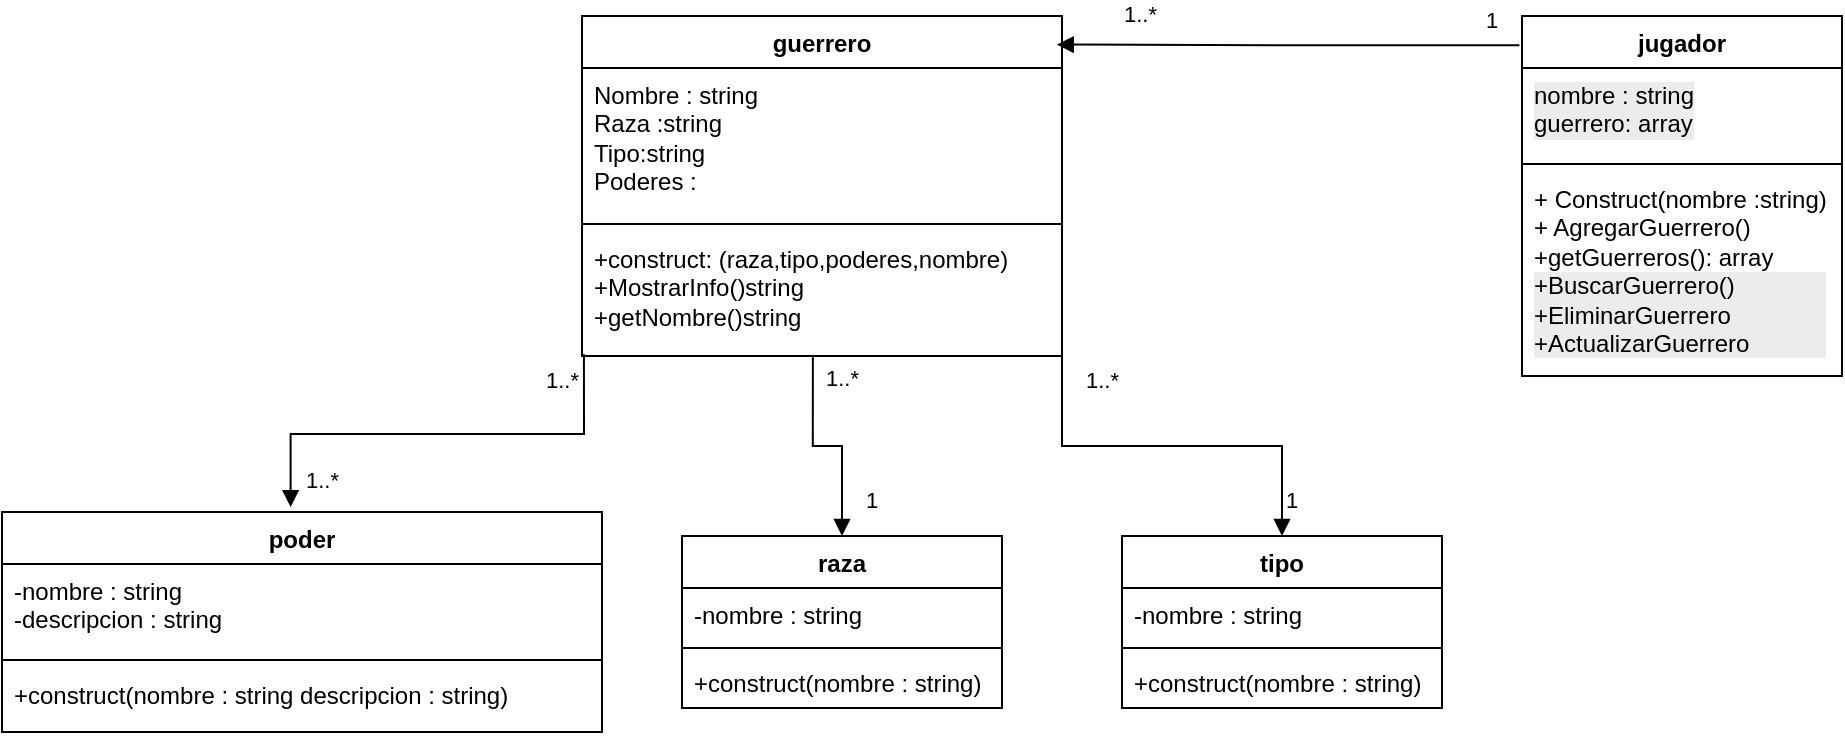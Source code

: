 <mxfile version="26.2.12">
  <diagram name="Página-1" id="JNnilgguQ0t7NZZLP419">
    <mxGraphModel dx="3465" dy="644" grid="1" gridSize="10" guides="1" tooltips="1" connect="1" arrows="1" fold="1" page="1" pageScale="1" pageWidth="2339" pageHeight="3300" math="0" shadow="0">
      <root>
        <mxCell id="0" />
        <mxCell id="1" parent="0" />
        <mxCell id="NCVRY-XY9gnwgcAtdGGM-16" value="jugador" style="swimlane;fontStyle=1;align=center;verticalAlign=top;childLayout=stackLayout;horizontal=1;startSize=26;horizontalStack=0;resizeParent=1;resizeParentMax=0;resizeLast=0;collapsible=1;marginBottom=0;whiteSpace=wrap;html=1;" vertex="1" parent="1">
          <mxGeometry x="730" y="110" width="160" height="180" as="geometry" />
        </mxCell>
        <mxCell id="NCVRY-XY9gnwgcAtdGGM-17" value="&lt;span style=&quot;color: rgb(0, 0, 0); background-color: rgb(236, 236, 236); float: none; display: inline !important;&quot;&gt;nombre : string&lt;/span&gt;&lt;div style=&quot;color: rgb(0, 0, 0); background-color: rgb(236, 236, 236);&quot;&gt;guerrero: array&lt;/div&gt;" style="text;strokeColor=none;fillColor=none;align=left;verticalAlign=top;spacingLeft=4;spacingRight=4;overflow=hidden;rotatable=0;points=[[0,0.5],[1,0.5]];portConstraint=eastwest;whiteSpace=wrap;html=1;" vertex="1" parent="NCVRY-XY9gnwgcAtdGGM-16">
          <mxGeometry y="26" width="160" height="44" as="geometry" />
        </mxCell>
        <mxCell id="NCVRY-XY9gnwgcAtdGGM-18" value="" style="line;strokeWidth=1;fillColor=none;align=left;verticalAlign=middle;spacingTop=-1;spacingLeft=3;spacingRight=3;rotatable=0;labelPosition=right;points=[];portConstraint=eastwest;strokeColor=inherit;" vertex="1" parent="NCVRY-XY9gnwgcAtdGGM-16">
          <mxGeometry y="70" width="160" height="8" as="geometry" />
        </mxCell>
        <mxCell id="NCVRY-XY9gnwgcAtdGGM-19" value="&lt;div&gt;+ Construct(nombre :string)&lt;br&gt;+ AgregarGuerrero()&lt;br style=&quot;color: rgb(0, 0, 0); background-color: rgb(236, 236, 236);&quot;&gt;+getGuerreros(): array&amp;nbsp;&lt;/div&gt;&lt;div&gt;&lt;div style=&quot;color: rgb(0, 0, 0); background-color: rgb(236, 236, 236);&quot;&gt;+BuscarGuerrero()&lt;/div&gt;&lt;div style=&quot;color: rgb(0, 0, 0); background-color: rgb(236, 236, 236);&quot;&gt;+EliminarGuerrero&amp;nbsp;&lt;/div&gt;&lt;div style=&quot;color: rgb(0, 0, 0); background-color: rgb(236, 236, 236);&quot;&gt;+ActualizarGuerrero&lt;/div&gt;&lt;/div&gt;" style="text;strokeColor=none;fillColor=none;align=left;verticalAlign=top;spacingLeft=4;spacingRight=4;overflow=hidden;rotatable=0;points=[[0,0.5],[1,0.5]];portConstraint=eastwest;whiteSpace=wrap;html=1;" vertex="1" parent="NCVRY-XY9gnwgcAtdGGM-16">
          <mxGeometry y="78" width="160" height="102" as="geometry" />
        </mxCell>
        <mxCell id="NCVRY-XY9gnwgcAtdGGM-20" value="guerrero" style="swimlane;fontStyle=1;align=center;verticalAlign=top;childLayout=stackLayout;horizontal=1;startSize=26;horizontalStack=0;resizeParent=1;resizeParentMax=0;resizeLast=0;collapsible=1;marginBottom=0;whiteSpace=wrap;html=1;" vertex="1" parent="1">
          <mxGeometry x="260" y="110" width="240" height="170" as="geometry" />
        </mxCell>
        <mxCell id="NCVRY-XY9gnwgcAtdGGM-21" value="Nombre : string&lt;div&gt;Raza :string&lt;/div&gt;&lt;div&gt;Tipo:string&lt;/div&gt;&lt;div&gt;Poderes :&lt;/div&gt;" style="text;strokeColor=none;fillColor=none;align=left;verticalAlign=top;spacingLeft=4;spacingRight=4;overflow=hidden;rotatable=0;points=[[0,0.5],[1,0.5]];portConstraint=eastwest;whiteSpace=wrap;html=1;" vertex="1" parent="NCVRY-XY9gnwgcAtdGGM-20">
          <mxGeometry y="26" width="240" height="74" as="geometry" />
        </mxCell>
        <mxCell id="NCVRY-XY9gnwgcAtdGGM-22" value="" style="line;strokeWidth=1;fillColor=none;align=left;verticalAlign=middle;spacingTop=-1;spacingLeft=3;spacingRight=3;rotatable=0;labelPosition=right;points=[];portConstraint=eastwest;strokeColor=inherit;" vertex="1" parent="NCVRY-XY9gnwgcAtdGGM-20">
          <mxGeometry y="100" width="240" height="8" as="geometry" />
        </mxCell>
        <mxCell id="NCVRY-XY9gnwgcAtdGGM-23" value="+construct: (raza,tipo,poderes,nombre)&amp;nbsp;&lt;div&gt;+MostrarInfo()string&lt;/div&gt;&lt;div&gt;+getNombre()string&lt;/div&gt;" style="text;strokeColor=none;fillColor=none;align=left;verticalAlign=top;spacingLeft=4;spacingRight=4;overflow=hidden;rotatable=0;points=[[0,0.5],[1,0.5]];portConstraint=eastwest;whiteSpace=wrap;html=1;" vertex="1" parent="NCVRY-XY9gnwgcAtdGGM-20">
          <mxGeometry y="108" width="240" height="62" as="geometry" />
        </mxCell>
        <mxCell id="NCVRY-XY9gnwgcAtdGGM-24" value="raza" style="swimlane;fontStyle=1;align=center;verticalAlign=top;childLayout=stackLayout;horizontal=1;startSize=26;horizontalStack=0;resizeParent=1;resizeParentMax=0;resizeLast=0;collapsible=1;marginBottom=0;whiteSpace=wrap;html=1;" vertex="1" parent="1">
          <mxGeometry x="310" y="370" width="160" height="86" as="geometry" />
        </mxCell>
        <mxCell id="NCVRY-XY9gnwgcAtdGGM-25" value="-nombre : string" style="text;strokeColor=none;fillColor=none;align=left;verticalAlign=top;spacingLeft=4;spacingRight=4;overflow=hidden;rotatable=0;points=[[0,0.5],[1,0.5]];portConstraint=eastwest;whiteSpace=wrap;html=1;" vertex="1" parent="NCVRY-XY9gnwgcAtdGGM-24">
          <mxGeometry y="26" width="160" height="26" as="geometry" />
        </mxCell>
        <mxCell id="NCVRY-XY9gnwgcAtdGGM-26" value="" style="line;strokeWidth=1;fillColor=none;align=left;verticalAlign=middle;spacingTop=-1;spacingLeft=3;spacingRight=3;rotatable=0;labelPosition=right;points=[];portConstraint=eastwest;strokeColor=inherit;" vertex="1" parent="NCVRY-XY9gnwgcAtdGGM-24">
          <mxGeometry y="52" width="160" height="8" as="geometry" />
        </mxCell>
        <mxCell id="NCVRY-XY9gnwgcAtdGGM-27" value="+construct(nombre : string)" style="text;strokeColor=none;fillColor=none;align=left;verticalAlign=top;spacingLeft=4;spacingRight=4;overflow=hidden;rotatable=0;points=[[0,0.5],[1,0.5]];portConstraint=eastwest;whiteSpace=wrap;html=1;" vertex="1" parent="NCVRY-XY9gnwgcAtdGGM-24">
          <mxGeometry y="60" width="160" height="26" as="geometry" />
        </mxCell>
        <mxCell id="NCVRY-XY9gnwgcAtdGGM-28" value="tipo" style="swimlane;fontStyle=1;align=center;verticalAlign=top;childLayout=stackLayout;horizontal=1;startSize=26;horizontalStack=0;resizeParent=1;resizeParentMax=0;resizeLast=0;collapsible=1;marginBottom=0;whiteSpace=wrap;html=1;" vertex="1" parent="1">
          <mxGeometry x="530" y="370" width="160" height="86" as="geometry" />
        </mxCell>
        <mxCell id="NCVRY-XY9gnwgcAtdGGM-29" value="-nombre : string" style="text;strokeColor=none;fillColor=none;align=left;verticalAlign=top;spacingLeft=4;spacingRight=4;overflow=hidden;rotatable=0;points=[[0,0.5],[1,0.5]];portConstraint=eastwest;whiteSpace=wrap;html=1;" vertex="1" parent="NCVRY-XY9gnwgcAtdGGM-28">
          <mxGeometry y="26" width="160" height="26" as="geometry" />
        </mxCell>
        <mxCell id="NCVRY-XY9gnwgcAtdGGM-30" value="" style="line;strokeWidth=1;fillColor=none;align=left;verticalAlign=middle;spacingTop=-1;spacingLeft=3;spacingRight=3;rotatable=0;labelPosition=right;points=[];portConstraint=eastwest;strokeColor=inherit;" vertex="1" parent="NCVRY-XY9gnwgcAtdGGM-28">
          <mxGeometry y="52" width="160" height="8" as="geometry" />
        </mxCell>
        <mxCell id="NCVRY-XY9gnwgcAtdGGM-31" value="+construct(nombre : string)" style="text;strokeColor=none;fillColor=none;align=left;verticalAlign=top;spacingLeft=4;spacingRight=4;overflow=hidden;rotatable=0;points=[[0,0.5],[1,0.5]];portConstraint=eastwest;whiteSpace=wrap;html=1;" vertex="1" parent="NCVRY-XY9gnwgcAtdGGM-28">
          <mxGeometry y="60" width="160" height="26" as="geometry" />
        </mxCell>
        <mxCell id="NCVRY-XY9gnwgcAtdGGM-32" value="poder" style="swimlane;fontStyle=1;align=center;verticalAlign=top;childLayout=stackLayout;horizontal=1;startSize=26;horizontalStack=0;resizeParent=1;resizeParentMax=0;resizeLast=0;collapsible=1;marginBottom=0;whiteSpace=wrap;html=1;" vertex="1" parent="1">
          <mxGeometry x="-30" y="358" width="300" height="110" as="geometry" />
        </mxCell>
        <mxCell id="NCVRY-XY9gnwgcAtdGGM-33" value="-nombre : string&lt;div&gt;-descripcion : string&lt;/div&gt;" style="text;strokeColor=none;fillColor=none;align=left;verticalAlign=top;spacingLeft=4;spacingRight=4;overflow=hidden;rotatable=0;points=[[0,0.5],[1,0.5]];portConstraint=eastwest;whiteSpace=wrap;html=1;" vertex="1" parent="NCVRY-XY9gnwgcAtdGGM-32">
          <mxGeometry y="26" width="300" height="44" as="geometry" />
        </mxCell>
        <mxCell id="NCVRY-XY9gnwgcAtdGGM-34" value="" style="line;strokeWidth=1;fillColor=none;align=left;verticalAlign=middle;spacingTop=-1;spacingLeft=3;spacingRight=3;rotatable=0;labelPosition=right;points=[];portConstraint=eastwest;strokeColor=inherit;" vertex="1" parent="NCVRY-XY9gnwgcAtdGGM-32">
          <mxGeometry y="70" width="300" height="8" as="geometry" />
        </mxCell>
        <mxCell id="NCVRY-XY9gnwgcAtdGGM-35" value="+construct(nombre : string descripcion : string)" style="text;strokeColor=none;fillColor=none;align=left;verticalAlign=top;spacingLeft=4;spacingRight=4;overflow=hidden;rotatable=0;points=[[0,0.5],[1,0.5]];portConstraint=eastwest;whiteSpace=wrap;html=1;" vertex="1" parent="NCVRY-XY9gnwgcAtdGGM-32">
          <mxGeometry y="78" width="300" height="32" as="geometry" />
        </mxCell>
        <mxCell id="NCVRY-XY9gnwgcAtdGGM-38" value="" style="endArrow=block;endFill=1;html=1;edgeStyle=orthogonalEdgeStyle;align=left;verticalAlign=top;rounded=0;entryX=0.989;entryY=0.084;entryDx=0;entryDy=0;entryPerimeter=0;exitX=-0.008;exitY=0.081;exitDx=0;exitDy=0;exitPerimeter=0;" edge="1" parent="1" source="NCVRY-XY9gnwgcAtdGGM-16" target="NCVRY-XY9gnwgcAtdGGM-20">
          <mxGeometry x="-1" relative="1" as="geometry">
            <mxPoint x="710" y="127" as="sourcePoint" />
            <mxPoint x="720" y="200" as="targetPoint" />
          </mxGeometry>
        </mxCell>
        <mxCell id="NCVRY-XY9gnwgcAtdGGM-39" value="1..*" style="edgeLabel;resizable=0;html=1;align=left;verticalAlign=bottom;" connectable="0" vertex="1" parent="NCVRY-XY9gnwgcAtdGGM-38">
          <mxGeometry x="-1" relative="1" as="geometry">
            <mxPoint x="-200" y="-7" as="offset" />
          </mxGeometry>
        </mxCell>
        <mxCell id="NCVRY-XY9gnwgcAtdGGM-40" value="1" style="edgeLabel;resizable=0;html=1;align=left;verticalAlign=bottom;" connectable="0" vertex="1" parent="1">
          <mxGeometry x="710.0" y="120.0" as="geometry" />
        </mxCell>
        <mxCell id="NCVRY-XY9gnwgcAtdGGM-41" value="" style="endArrow=block;endFill=1;html=1;edgeStyle=orthogonalEdgeStyle;align=left;verticalAlign=top;rounded=0;entryX=0.5;entryY=0;entryDx=0;entryDy=0;exitX=0.481;exitY=1.011;exitDx=0;exitDy=0;exitPerimeter=0;" edge="1" parent="1" source="NCVRY-XY9gnwgcAtdGGM-23" target="NCVRY-XY9gnwgcAtdGGM-24">
          <mxGeometry x="-1" relative="1" as="geometry">
            <mxPoint x="350" y="330" as="sourcePoint" />
            <mxPoint x="510" y="330" as="targetPoint" />
          </mxGeometry>
        </mxCell>
        <mxCell id="NCVRY-XY9gnwgcAtdGGM-42" value="1..*" style="edgeLabel;resizable=0;html=1;align=left;verticalAlign=bottom;" connectable="0" vertex="1" parent="NCVRY-XY9gnwgcAtdGGM-41">
          <mxGeometry x="-1" relative="1" as="geometry">
            <mxPoint x="5" y="19" as="offset" />
          </mxGeometry>
        </mxCell>
        <mxCell id="NCVRY-XY9gnwgcAtdGGM-43" value="1" style="edgeLabel;resizable=0;html=1;align=left;verticalAlign=bottom;" connectable="0" vertex="1" parent="1">
          <mxGeometry x="400.0" y="360.002" as="geometry" />
        </mxCell>
        <mxCell id="NCVRY-XY9gnwgcAtdGGM-44" value="" style="endArrow=block;endFill=1;html=1;edgeStyle=orthogonalEdgeStyle;align=left;verticalAlign=top;rounded=0;entryX=0.5;entryY=0;entryDx=0;entryDy=0;exitX=1;exitY=1;exitDx=0;exitDy=0;exitPerimeter=0;" edge="1" parent="1" source="NCVRY-XY9gnwgcAtdGGM-23" target="NCVRY-XY9gnwgcAtdGGM-28">
          <mxGeometry x="-1" relative="1" as="geometry">
            <mxPoint x="510" y="280" as="sourcePoint" />
            <mxPoint x="670" y="300" as="targetPoint" />
          </mxGeometry>
        </mxCell>
        <mxCell id="NCVRY-XY9gnwgcAtdGGM-46" value="1" style="edgeLabel;resizable=0;html=1;align=left;verticalAlign=bottom;" connectable="0" vertex="1" parent="1">
          <mxGeometry x="610" y="360" as="geometry" />
        </mxCell>
        <mxCell id="NCVRY-XY9gnwgcAtdGGM-47" value="1..*" style="edgeLabel;resizable=0;html=1;align=left;verticalAlign=bottom;" connectable="0" vertex="1" parent="1">
          <mxGeometry x="510.0" y="300.002" as="geometry" />
        </mxCell>
        <mxCell id="NCVRY-XY9gnwgcAtdGGM-48" value="" style="endArrow=block;endFill=1;html=1;edgeStyle=orthogonalEdgeStyle;align=left;verticalAlign=top;rounded=0;entryX=0.481;entryY=-0.022;entryDx=0;entryDy=0;entryPerimeter=0;exitX=0.004;exitY=0.986;exitDx=0;exitDy=0;exitPerimeter=0;" edge="1" parent="1" source="NCVRY-XY9gnwgcAtdGGM-23" target="NCVRY-XY9gnwgcAtdGGM-32">
          <mxGeometry x="-1" relative="1" as="geometry">
            <mxPoint x="50" y="290" as="sourcePoint" />
            <mxPoint x="210" y="290" as="targetPoint" />
          </mxGeometry>
        </mxCell>
        <mxCell id="NCVRY-XY9gnwgcAtdGGM-50" value="1..*" style="edgeLabel;resizable=0;html=1;align=left;verticalAlign=bottom;" connectable="0" vertex="1" parent="1">
          <mxGeometry x="240.0" y="300.002" as="geometry" />
        </mxCell>
        <mxCell id="NCVRY-XY9gnwgcAtdGGM-51" value="1..*" style="edgeLabel;resizable=0;html=1;align=left;verticalAlign=bottom;" connectable="0" vertex="1" parent="1">
          <mxGeometry x="120.0" y="350.002" as="geometry" />
        </mxCell>
      </root>
    </mxGraphModel>
  </diagram>
</mxfile>
